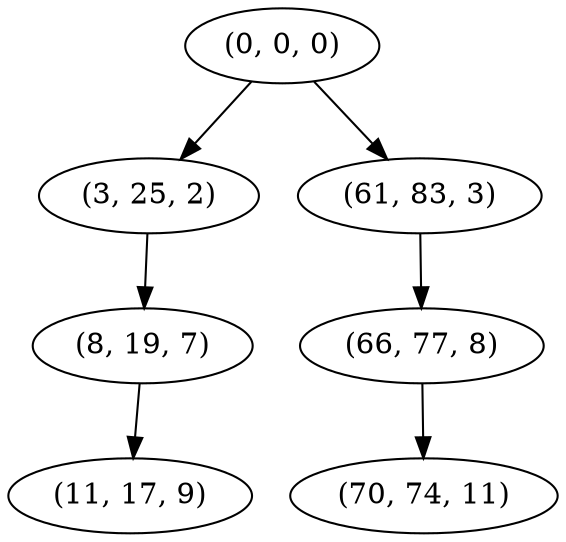 digraph tree {
    "(0, 0, 0)";
    "(3, 25, 2)";
    "(8, 19, 7)";
    "(11, 17, 9)";
    "(61, 83, 3)";
    "(66, 77, 8)";
    "(70, 74, 11)";
    "(0, 0, 0)" -> "(3, 25, 2)";
    "(0, 0, 0)" -> "(61, 83, 3)";
    "(3, 25, 2)" -> "(8, 19, 7)";
    "(8, 19, 7)" -> "(11, 17, 9)";
    "(61, 83, 3)" -> "(66, 77, 8)";
    "(66, 77, 8)" -> "(70, 74, 11)";
}
